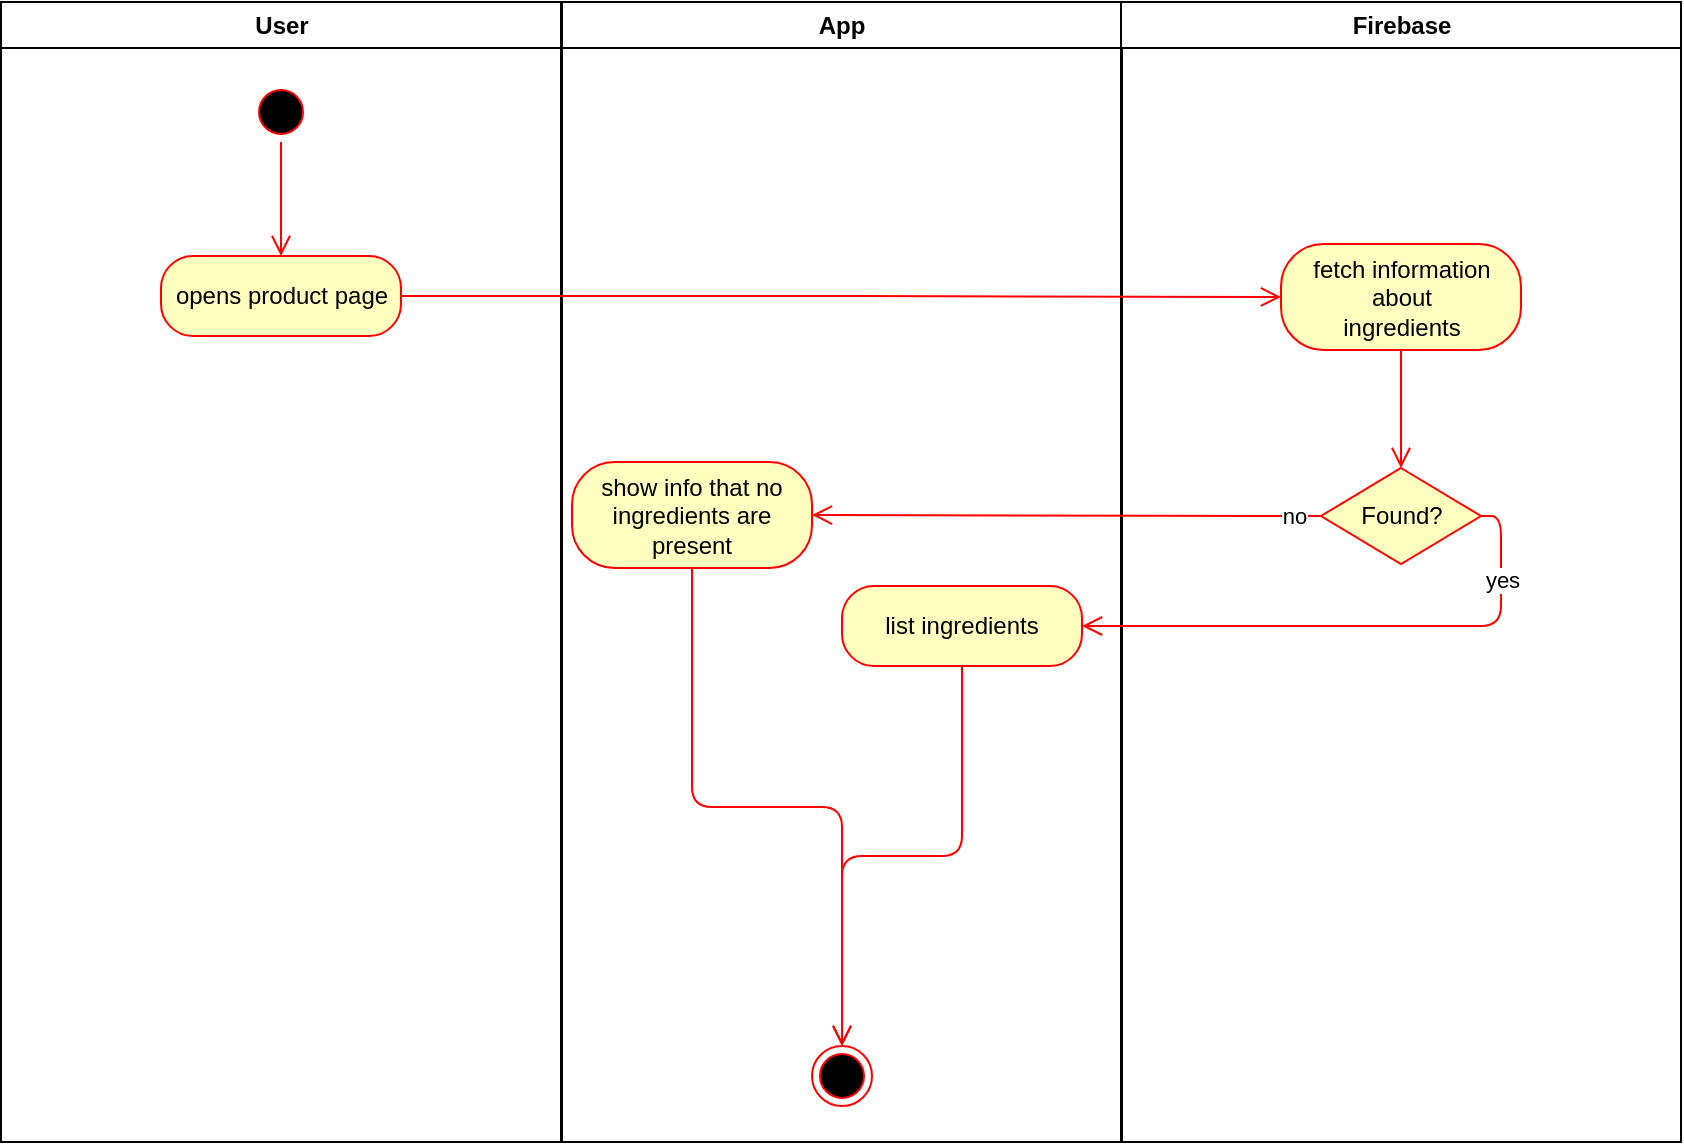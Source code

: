 <mxfile>
    <diagram name="Page-1" id="e7e014a7-5840-1c2e-5031-d8a46d1fe8dd">
        <mxGraphModel dx="1407" dy="904" grid="1" gridSize="10" guides="1" tooltips="1" connect="1" arrows="1" fold="1" page="1" pageScale="1" pageWidth="1169" pageHeight="826" background="none" math="0" shadow="0">
            <root>
                <mxCell id="0"/>
                <mxCell id="1" parent="0"/>
                <mxCell id="2" value="User" style="swimlane;whiteSpace=wrap;movable=0;" parent="1" vertex="1">
                    <mxGeometry x="164.5" y="128" width="280" height="570" as="geometry"/>
                </mxCell>
                <mxCell id="5" value="" style="ellipse;shape=startState;fillColor=#000000;strokeColor=#ff0000;" parent="2" vertex="1">
                    <mxGeometry x="125" y="40" width="30" height="30" as="geometry"/>
                </mxCell>
                <mxCell id="6" value="" style="edgeStyle=elbowEdgeStyle;elbow=horizontal;verticalAlign=bottom;endArrow=open;endSize=8;strokeColor=#FF0000;endFill=1;rounded=0;entryX=0.5;entryY=0;entryDx=0;entryDy=0;" parent="2" source="5" target="71" edge="1">
                    <mxGeometry x="100" y="40" as="geometry">
                        <mxPoint x="140" y="122" as="targetPoint"/>
                    </mxGeometry>
                </mxCell>
                <mxCell id="71" value="opens product page" style="rounded=1;whiteSpace=wrap;html=1;arcSize=40;fontColor=#000000;fillColor=#ffffc0;strokeColor=#ff0000;" vertex="1" parent="2">
                    <mxGeometry x="80" y="127" width="120" height="40" as="geometry"/>
                </mxCell>
                <mxCell id="3" value="App" style="swimlane;whiteSpace=wrap;movable=0;" parent="1" vertex="1">
                    <mxGeometry x="445" y="128" width="280" height="570" as="geometry"/>
                </mxCell>
                <mxCell id="38" value="" style="ellipse;shape=endState;fillColor=#000000;strokeColor=#ff0000" parent="3" vertex="1">
                    <mxGeometry x="125" y="522" width="30" height="30" as="geometry"/>
                </mxCell>
                <mxCell id="76" value="list ingredients" style="rounded=1;whiteSpace=wrap;html=1;arcSize=40;fontColor=#000000;fillColor=#ffffc0;strokeColor=#ff0000;" vertex="1" parent="3">
                    <mxGeometry x="140" y="292" width="120" height="40" as="geometry"/>
                </mxCell>
                <mxCell id="77" value="" style="edgeStyle=orthogonalEdgeStyle;html=1;verticalAlign=bottom;endArrow=open;endSize=8;strokeColor=#ff0000;entryX=0.5;entryY=0;entryDx=0;entryDy=0;" edge="1" source="76" parent="3" target="38">
                    <mxGeometry relative="1" as="geometry">
                        <mxPoint x="200" y="402" as="targetPoint"/>
                    </mxGeometry>
                </mxCell>
                <mxCell id="78" value="show info that no&lt;br&gt;ingredients are present" style="rounded=1;whiteSpace=wrap;html=1;arcSize=40;fontColor=#000000;fillColor=#ffffc0;strokeColor=#ff0000;" vertex="1" parent="3">
                    <mxGeometry x="5" y="230" width="120" height="53" as="geometry"/>
                </mxCell>
                <mxCell id="79" value="" style="edgeStyle=orthogonalEdgeStyle;html=1;verticalAlign=bottom;endArrow=open;endSize=8;strokeColor=#ff0000;entryX=0.5;entryY=0;entryDx=0;entryDy=0;" edge="1" source="78" parent="3" target="38">
                    <mxGeometry relative="1" as="geometry">
                        <mxPoint x="65" y="335" as="targetPoint"/>
                    </mxGeometry>
                </mxCell>
                <mxCell id="4" value="Firebase" style="swimlane;whiteSpace=wrap;movable=0;" parent="1" vertex="1">
                    <mxGeometry x="724.5" y="128" width="280" height="570" as="geometry"/>
                </mxCell>
                <mxCell id="51" value="&lt;font color=&quot;#000000&quot;&gt;Found?&lt;/font&gt;" style="rhombus;whiteSpace=wrap;html=1;fillColor=#ffffc0;strokeColor=#ff0000;" parent="4" vertex="1">
                    <mxGeometry x="100" y="233" width="80" height="48" as="geometry"/>
                </mxCell>
                <mxCell id="74" value="fetch information about&lt;br&gt;ingredients" style="rounded=1;whiteSpace=wrap;html=1;arcSize=40;fontColor=#000000;fillColor=#ffffc0;strokeColor=#ff0000;" vertex="1" parent="4">
                    <mxGeometry x="80" y="121" width="120" height="53" as="geometry"/>
                </mxCell>
                <mxCell id="75" value="" style="edgeStyle=orthogonalEdgeStyle;html=1;verticalAlign=bottom;endArrow=open;endSize=8;strokeColor=#ff0000;entryX=0.5;entryY=0;entryDx=0;entryDy=0;" edge="1" source="74" parent="4" target="51">
                    <mxGeometry relative="1" as="geometry">
                        <mxPoint x="140" y="222" as="targetPoint"/>
                    </mxGeometry>
                </mxCell>
                <mxCell id="54" value="" style="edgeStyle=orthogonalEdgeStyle;html=1;align=left;verticalAlign=bottom;endArrow=open;endSize=8;strokeColor=#ff0000;exitX=0;exitY=0.5;exitDx=0;exitDy=0;entryX=1;entryY=0.5;entryDx=0;entryDy=0;" parent="1" source="51" target="78" edge="1">
                    <mxGeometry x="-1" relative="1" as="geometry">
                        <mxPoint x="610" y="385" as="targetPoint"/>
                        <mxPoint x="740" y="385" as="sourcePoint"/>
                        <Array as="points">
                            <mxPoint x="570" y="385"/>
                        </Array>
                    </mxGeometry>
                </mxCell>
                <mxCell id="66" value="no" style="edgeLabel;html=1;align=center;verticalAlign=middle;resizable=0;points=[];" parent="54" connectable="0" vertex="1">
                    <mxGeometry x="-0.89" relative="1" as="geometry">
                        <mxPoint as="offset"/>
                    </mxGeometry>
                </mxCell>
                <mxCell id="48" value="" style="edgeStyle=orthogonalEdgeStyle;html=1;align=left;verticalAlign=bottom;endArrow=open;endSize=8;strokeColor=#ff0000;exitX=1;exitY=0.5;exitDx=0;exitDy=0;entryX=1;entryY=0.5;entryDx=0;entryDy=0;" parent="1" source="51" target="76" edge="1">
                    <mxGeometry x="-1" relative="1" as="geometry">
                        <mxPoint x="790" y="460" as="targetPoint"/>
                        <mxPoint x="911.75" y="390" as="sourcePoint"/>
                    </mxGeometry>
                </mxCell>
                <mxCell id="65" value="yes" style="edgeLabel;html=1;align=center;verticalAlign=middle;resizable=0;points=[];" parent="48" connectable="0" vertex="1">
                    <mxGeometry x="-0.699" relative="1" as="geometry">
                        <mxPoint as="offset"/>
                    </mxGeometry>
                </mxCell>
                <mxCell id="72" value="" style="edgeStyle=orthogonalEdgeStyle;html=1;verticalAlign=bottom;endArrow=open;endSize=8;strokeColor=#ff0000;entryX=0;entryY=0.5;entryDx=0;entryDy=0;" edge="1" source="71" parent="1" target="74">
                    <mxGeometry relative="1" as="geometry">
                        <mxPoint x="770" y="275" as="targetPoint"/>
                    </mxGeometry>
                </mxCell>
            </root>
        </mxGraphModel>
    </diagram>
</mxfile>